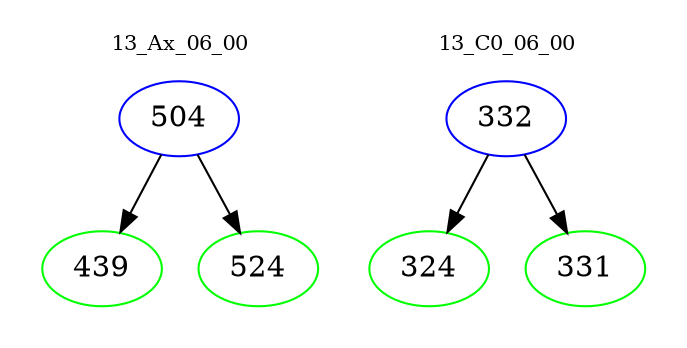 digraph{
subgraph cluster_0 {
color = white
label = "13_Ax_06_00";
fontsize=10;
T0_504 [label="504", color="blue"]
T0_504 -> T0_439 [color="black"]
T0_439 [label="439", color="green"]
T0_504 -> T0_524 [color="black"]
T0_524 [label="524", color="green"]
}
subgraph cluster_1 {
color = white
label = "13_C0_06_00";
fontsize=10;
T1_332 [label="332", color="blue"]
T1_332 -> T1_324 [color="black"]
T1_324 [label="324", color="green"]
T1_332 -> T1_331 [color="black"]
T1_331 [label="331", color="green"]
}
}
